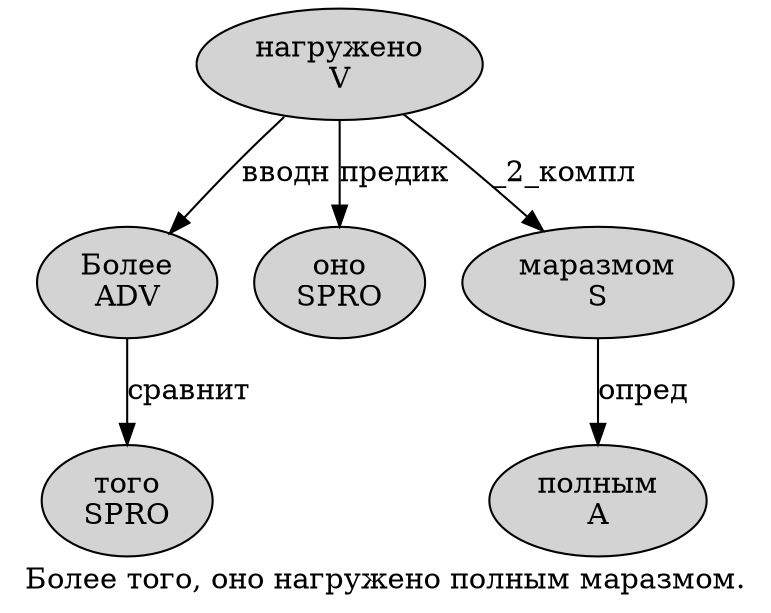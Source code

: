 digraph SENTENCE_3091 {
	graph [label="Более того, оно нагружено полным маразмом."]
	node [style=filled]
		0 [label="Более
ADV" color="" fillcolor=lightgray penwidth=1 shape=ellipse]
		1 [label="того
SPRO" color="" fillcolor=lightgray penwidth=1 shape=ellipse]
		3 [label="оно
SPRO" color="" fillcolor=lightgray penwidth=1 shape=ellipse]
		4 [label="нагружено
V" color="" fillcolor=lightgray penwidth=1 shape=ellipse]
		5 [label="полным
A" color="" fillcolor=lightgray penwidth=1 shape=ellipse]
		6 [label="маразмом
S" color="" fillcolor=lightgray penwidth=1 shape=ellipse]
			6 -> 5 [label="опред"]
			4 -> 0 [label="вводн"]
			4 -> 3 [label="предик"]
			4 -> 6 [label="_2_компл"]
			0 -> 1 [label="сравнит"]
}